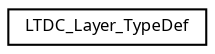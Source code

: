 digraph "Graphical Class Hierarchy"
{
  edge [fontname="Sans",fontsize="8",labelfontname="Sans",labelfontsize="8"];
  node [fontname="Sans",fontsize="8",shape=record];
  rankdir="LR";
  Node1 [label="LTDC_Layer_TypeDef",height=0.2,width=0.4,color="black", fillcolor="white", style="filled",URL="$struct_l_t_d_c___layer___type_def.html",tooltip="LCD-TFT Display layer x Controller. "];
}
